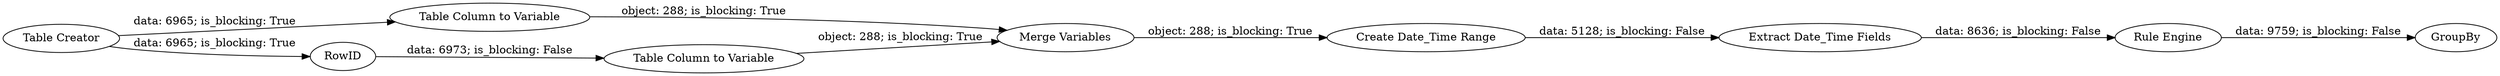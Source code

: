 digraph {
	"-5941234952955022856_11" [label="Table Column to Variable"]
	"-5941234952955022856_1" [label="Create Date_Time Range"]
	"-5941234952955022856_2" [label="Table Creator"]
	"-5941234952955022856_13" [label=RowID]
	"-5941234952955022856_5" [label=GroupBy]
	"-5941234952955022856_4" [label="Rule Engine"]
	"-5941234952955022856_8" [label="Merge Variables"]
	"-5941234952955022856_3" [label="Extract Date_Time Fields"]
	"-5941234952955022856_12" [label="Table Column to Variable"]
	"-5941234952955022856_13" -> "-5941234952955022856_12" [label="data: 6973; is_blocking: False"]
	"-5941234952955022856_8" -> "-5941234952955022856_1" [label="object: 288; is_blocking: True"]
	"-5941234952955022856_2" -> "-5941234952955022856_11" [label="data: 6965; is_blocking: True"]
	"-5941234952955022856_3" -> "-5941234952955022856_4" [label="data: 8636; is_blocking: False"]
	"-5941234952955022856_4" -> "-5941234952955022856_5" [label="data: 9759; is_blocking: False"]
	"-5941234952955022856_2" -> "-5941234952955022856_13" [label="data: 6965; is_blocking: True"]
	"-5941234952955022856_1" -> "-5941234952955022856_3" [label="data: 5128; is_blocking: False"]
	"-5941234952955022856_11" -> "-5941234952955022856_8" [label="object: 288; is_blocking: True"]
	"-5941234952955022856_12" -> "-5941234952955022856_8" [label="object: 288; is_blocking: True"]
	rankdir=LR
}
